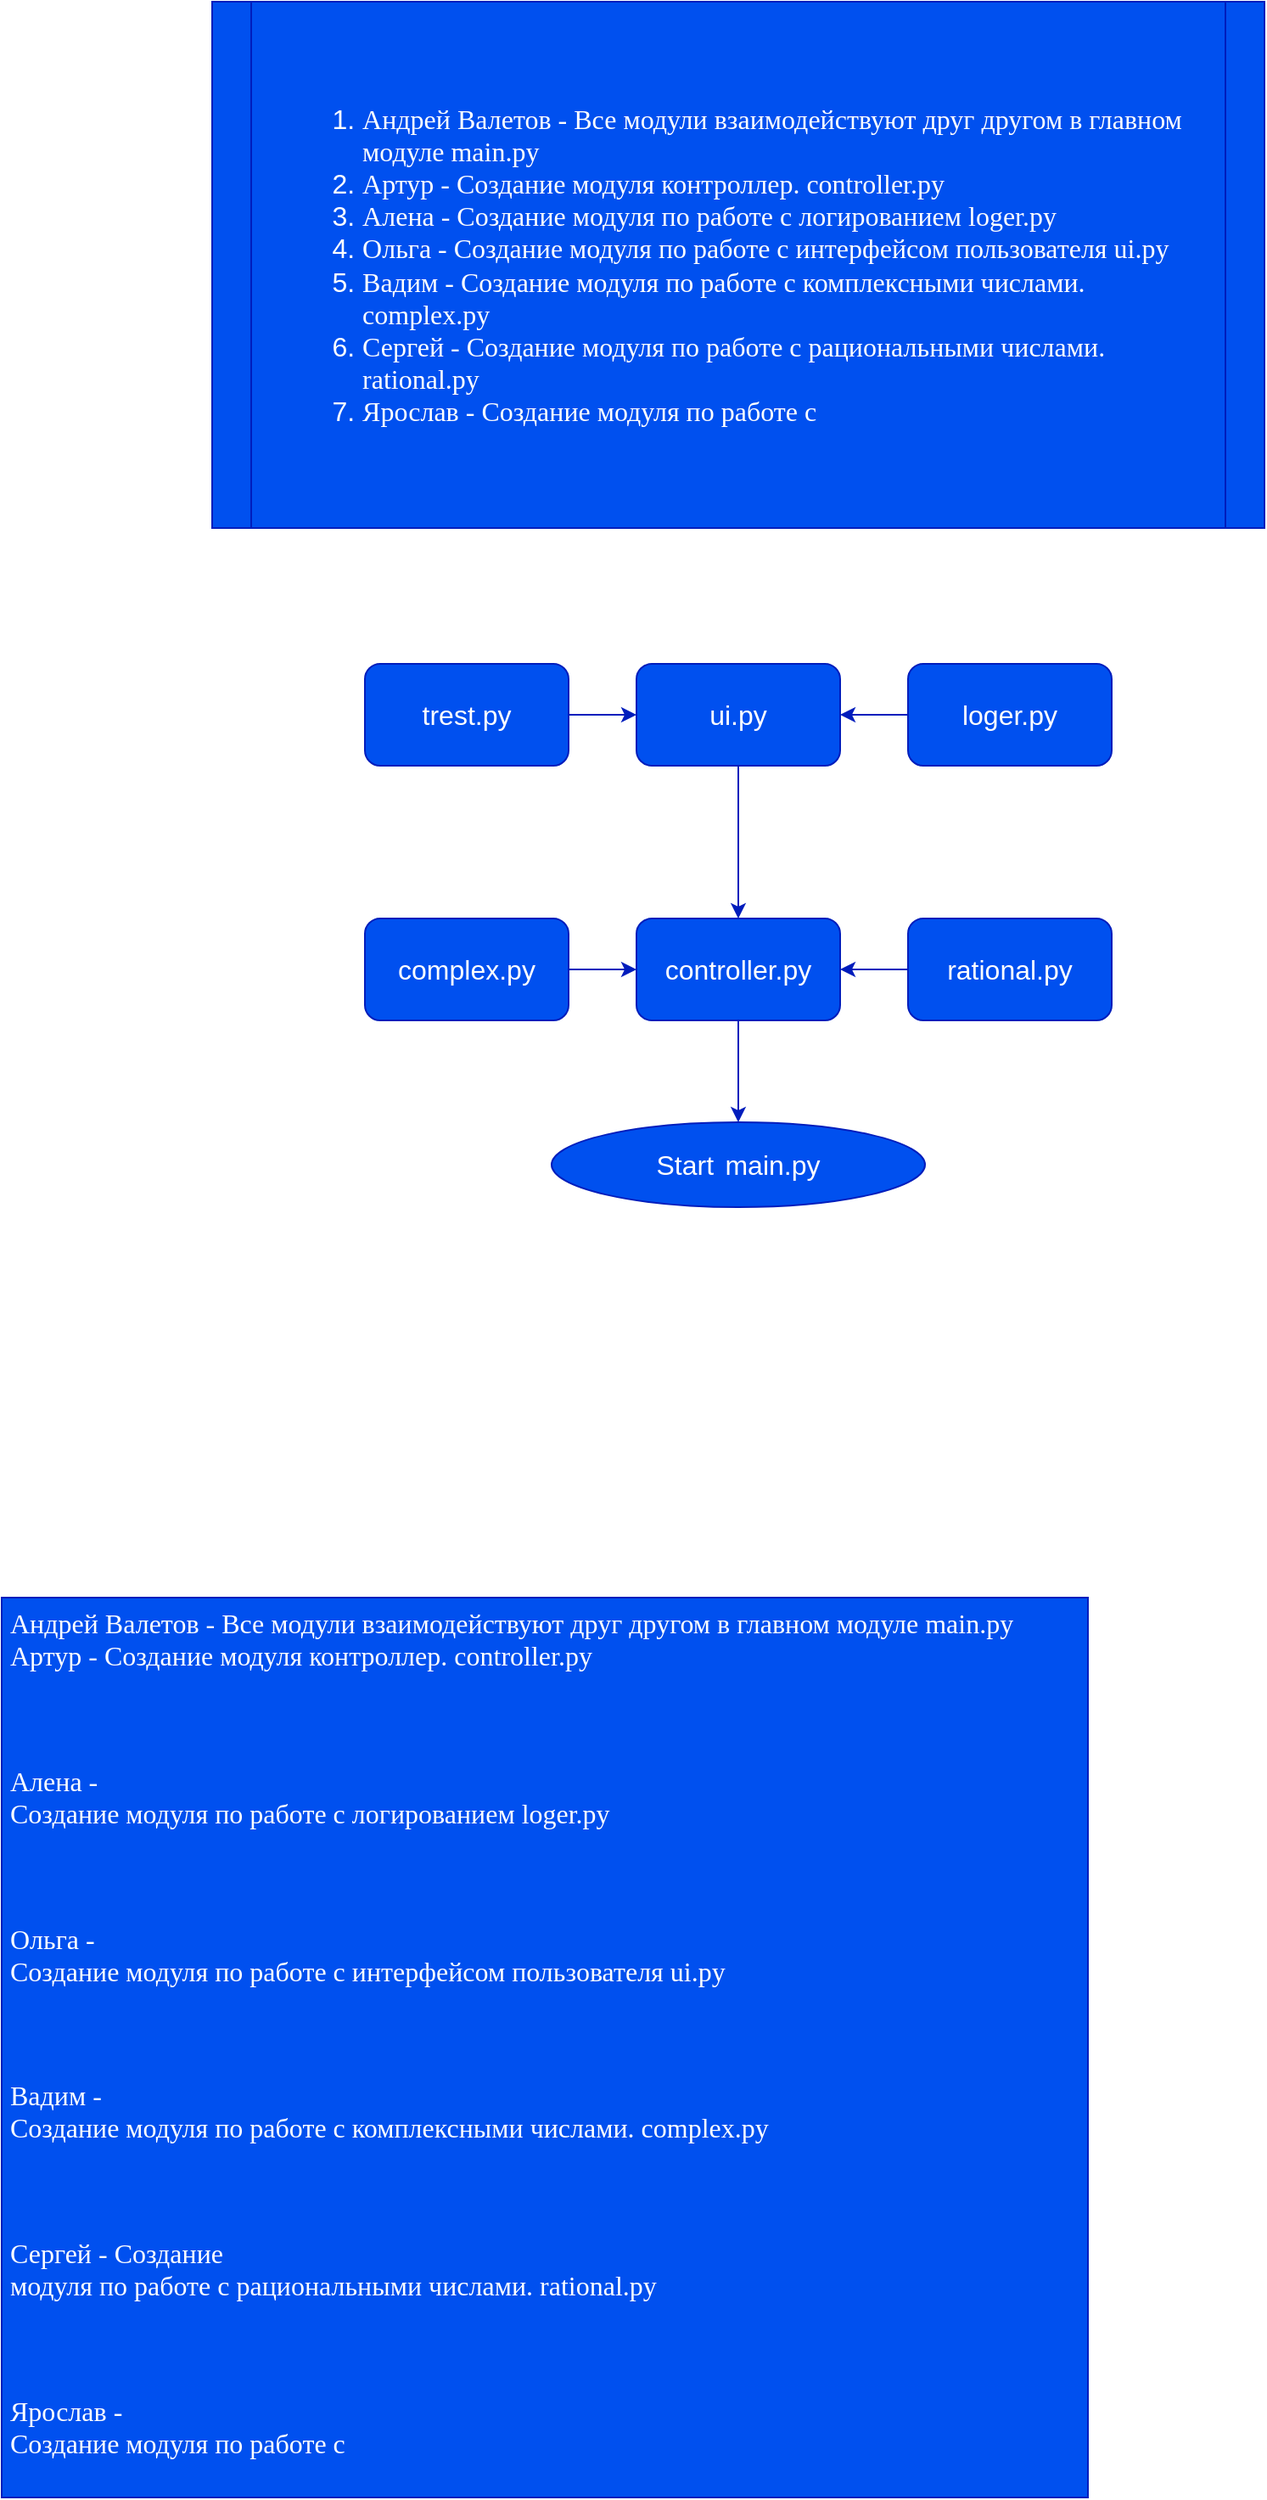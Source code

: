 <mxfile>
    <diagram id="idvBImSLJ7fbhBsAqDK6" name="Страница 1">
        <mxGraphModel dx="1699" dy="397" grid="1" gridSize="10" guides="1" tooltips="1" connect="1" arrows="1" fold="1" page="1" pageScale="1" pageWidth="827" pageHeight="1169" math="0" shadow="0">
            <root>
                <mxCell id="0"/>
                <mxCell id="1" parent="0"/>
                <mxCell id="14" value="" style="edgeStyle=none;html=1;fontFamily=Helvetica;fontSize=16;fontColor=#FFFFFF;labelBackgroundColor=none;fillColor=#0050ef;strokeColor=#001DBC;" edge="1" parent="1" source="2" target="8">
                    <mxGeometry relative="1" as="geometry"/>
                </mxCell>
                <mxCell id="2" value="&lt;div style=&quot;font-size: 16px ; line-height: 22px&quot;&gt;&lt;div style=&quot;line-height: 22px&quot;&gt;&lt;font&gt;complex.py&lt;/font&gt;&lt;/div&gt;&lt;/div&gt;" style="rounded=1;whiteSpace=wrap;html=1;fontColor=#ffffff;labelBackgroundColor=none;fillColor=#0050ef;strokeColor=#001DBC;" vertex="1" parent="1">
                    <mxGeometry x="194" y="570" width="120" height="60" as="geometry"/>
                </mxCell>
                <mxCell id="15" value="" style="edgeStyle=none;html=1;fontFamily=Helvetica;fontSize=16;fontColor=#FFFFFF;labelBackgroundColor=none;fillColor=#0050ef;strokeColor=#001DBC;" edge="1" parent="1" source="4" target="8">
                    <mxGeometry relative="1" as="geometry"/>
                </mxCell>
                <mxCell id="4" value="&lt;div style=&quot;font-size: 16px; line-height: 22px;&quot;&gt;rational.py&lt;/div&gt;" style="rounded=1;whiteSpace=wrap;html=1;fontColor=#ffffff;labelBackgroundColor=none;fillColor=#0050ef;strokeColor=#001DBC;" vertex="1" parent="1">
                    <mxGeometry x="514" y="570" width="120" height="60" as="geometry"/>
                </mxCell>
                <mxCell id="25" value="" style="edgeStyle=none;html=1;fontFamily=Helvetica;fontSize=16;fontColor=#FFFFFF;labelBackgroundColor=none;fillColor=#0050ef;strokeColor=#001DBC;" edge="1" parent="1" source="5" target="10">
                    <mxGeometry relative="1" as="geometry"/>
                </mxCell>
                <mxCell id="5" value="&lt;font style=&quot;font-size: 16px&quot;&gt;trest.py&lt;/font&gt;" style="rounded=1;whiteSpace=wrap;html=1;fontColor=#ffffff;labelBackgroundColor=none;fillColor=#0050ef;strokeColor=#001DBC;" vertex="1" parent="1">
                    <mxGeometry x="194" y="420" width="120" height="60" as="geometry"/>
                </mxCell>
                <mxCell id="6" value="&lt;font style=&quot;font-size: 16px&quot;&gt;Start&lt;/font&gt;&amp;nbsp;&amp;nbsp;&lt;span style=&quot;font-size: 16px&quot;&gt;main.py&lt;/span&gt;" style="ellipse;whiteSpace=wrap;html=1;fontColor=#ffffff;labelBackgroundColor=none;fillColor=#0050ef;strokeColor=#001DBC;" vertex="1" parent="1">
                    <mxGeometry x="304" y="690" width="220" height="50" as="geometry"/>
                </mxCell>
                <mxCell id="N_-a8doVJrKgkuxw_7Om-27" value="" style="edgeStyle=none;html=1;fontFamily=Helvetica;fontSize=16;fontColor=#FFFFFF;labelBackgroundColor=none;fillColor=#0050ef;strokeColor=#001DBC;" edge="1" parent="1" source="8" target="6">
                    <mxGeometry relative="1" as="geometry"/>
                </mxCell>
                <mxCell id="8" value="&lt;font style=&quot;font-size: 16px&quot;&gt;controller.py&lt;/font&gt;" style="rounded=1;whiteSpace=wrap;html=1;fontColor=#ffffff;labelBackgroundColor=none;fillColor=#0050ef;strokeColor=#001DBC;" vertex="1" parent="1">
                    <mxGeometry x="354" y="570" width="120" height="60" as="geometry"/>
                </mxCell>
                <mxCell id="18" value="" style="edgeStyle=none;html=1;fontFamily=Helvetica;fontSize=16;fontColor=#FFFFFF;labelBackgroundColor=none;fillColor=#0050ef;strokeColor=#001DBC;" edge="1" parent="1" source="9" target="10">
                    <mxGeometry relative="1" as="geometry"/>
                </mxCell>
                <mxCell id="9" value="&lt;font style=&quot;font-size: 16px&quot;&gt;loger.py&lt;/font&gt;" style="rounded=1;whiteSpace=wrap;html=1;fontColor=#ffffff;labelBackgroundColor=none;fillColor=#0050ef;strokeColor=#001DBC;" vertex="1" parent="1">
                    <mxGeometry x="514" y="420" width="120" height="60" as="geometry"/>
                </mxCell>
                <mxCell id="N_-a8doVJrKgkuxw_7Om-29" value="" style="edgeStyle=none;html=1;fontFamily=Helvetica;fontSize=16;fontColor=#FFFFFF;labelBackgroundColor=none;fillColor=#0050ef;strokeColor=#001DBC;entryX=0.5;entryY=0;entryDx=0;entryDy=0;" edge="1" parent="1" source="10" target="8">
                    <mxGeometry relative="1" as="geometry">
                        <mxPoint x="414" y="520" as="targetPoint"/>
                    </mxGeometry>
                </mxCell>
                <mxCell id="10" value="&lt;font style=&quot;font-size: 16px&quot;&gt;ui.py&lt;/font&gt;" style="rounded=1;whiteSpace=wrap;html=1;fontColor=#ffffff;labelBackgroundColor=none;fillColor=#0050ef;strokeColor=#001DBC;" vertex="1" parent="1">
                    <mxGeometry x="354" y="420" width="120" height="60" as="geometry"/>
                </mxCell>
                <mxCell id="N_-a8doVJrKgkuxw_7Om-34" value="&lt;p class=&quot;MsoNormal&quot; style=&quot;margin-bottom: 0cm ; margin-bottom: 0.0pt ; line-height: normal&quot;&gt;&lt;/p&gt;&lt;div style=&quot;text-align: left&quot;&gt;&lt;ol&gt;&lt;li&gt;&lt;span style=&quot;font-size: 12.0pt ; line-height: 107% ; font-family: &amp;#34;times new roman&amp;#34; , serif&quot;&gt;Андрей Валетов -&amp;nbsp;Все модули взаимодействуют друг другом в главном&lt;br/&gt;модуле&amp;nbsp;main.py&lt;/span&gt;&lt;/li&gt;&lt;li&gt;&lt;span style=&quot;font-size: 12.0pt ; line-height: 107% ; font-family: &amp;#34;times new roman&amp;#34; , serif&quot;&gt;Артур&amp;nbsp;- Создание модуля контроллер.&amp;nbsp;controller.py&lt;br&gt;&lt;/span&gt;&lt;/li&gt;&lt;li&gt;&lt;span style=&quot;font-size: 12.0pt ; line-height: 107% ; font-family: &amp;#34;times new roman&amp;#34; , serif&quot;&gt;Алена&amp;nbsp;- Создание модуля по работе с логированием loger.py&lt;br&gt;&lt;/span&gt;&lt;/li&gt;&lt;li&gt;&lt;span style=&quot;font-size: 12.0pt ; line-height: 107% ; font-family: &amp;#34;times new roman&amp;#34; , serif&quot;&gt;Ольга&amp;nbsp;- Создание модуля по работе с интерфейсом пользователя ui.py&lt;br&gt;&lt;/span&gt;&lt;/li&gt;&lt;li&gt;&lt;span style=&quot;font-size: 12.0pt ; line-height: 107% ; font-family: &amp;#34;times new roman&amp;#34; , serif&quot;&gt;Вадим&amp;nbsp;- Создание модуля по работе с комплексными числами.&lt;br/&gt;complex.py&lt;br&gt;&lt;/span&gt;&lt;/li&gt;&lt;li&gt;&lt;span style=&quot;font-size: 12.0pt ; line-height: 107% ; font-family: &amp;#34;times new roman&amp;#34; , serif&quot;&gt;Сергей&amp;nbsp;-&amp;nbsp;Создание модуля по работе с рациональными числами.&lt;br/&gt;rational.py&lt;br&gt;&lt;/span&gt;&lt;/li&gt;&lt;li&gt;&lt;span style=&quot;font-size: 12.0pt ; line-height: 107% ; font-family: &amp;#34;times new roman&amp;#34; , serif&quot;&gt;Ярослав&amp;nbsp;- Создание модуля по работе с&lt;br&gt;&lt;/span&gt;&lt;/li&gt;&lt;/ol&gt;&lt;/div&gt;" style="shape=process;whiteSpace=wrap;html=1;backgroundOutline=1;labelBackgroundColor=none;fontFamily=Helvetica;fontSize=16;fontColor=#ffffff;size=0.037;fillColor=#0050ef;strokeColor=#001DBC;" vertex="1" parent="1">
                    <mxGeometry x="104" y="30" width="620" height="310" as="geometry"/>
                </mxCell>
                <mxCell id="N_-a8doVJrKgkuxw_7Om-35" value="&lt;p class=&quot;MsoNormal&quot; style=&quot;margin-bottom: 0cm ; margin-bottom: 0.0pt&quot;&gt;&lt;span style=&quot;font-size: 12.0pt ; line-height: 107% ; font-family: &amp;#34;times new roman&amp;#34; , serif&quot;&gt;Андрей Валетов -&amp;nbsp;Все модули взаимодействуют друг другом в главном модуле&amp;nbsp;main.py&lt;/span&gt;&lt;/p&gt;&lt;span style=&quot;font-family: &amp;#34;times new roman&amp;#34; , serif ; font-size: 12pt&quot;&gt;Артур&amp;nbsp;-&amp;nbsp;&lt;/span&gt;&lt;span style=&quot;font-family: &amp;#34;times new roman&amp;#34; , serif ; font-size: 12pt&quot;&gt;Создание модуля контроллер.&amp;nbsp;controller.py&lt;/span&gt;&lt;span style=&quot;font-family: &amp;#34;times new roman&amp;#34; , serif ; font-size: 12pt&quot;&gt;&lt;br&gt;&lt;/span&gt;&lt;br&gt;&lt;br&gt;&lt;p class=&quot;MsoNormal&quot; style=&quot;margin-bottom: 0cm ; margin-bottom: 0.0pt&quot;&gt;&lt;span style=&quot;font-size: 12.0pt ; line-height: 107% ; font-family: &amp;#34;times new roman&amp;#34; , serif&quot;&gt;Алена&amp;nbsp;-&lt;br&gt;Создание модуля по работе с логированием loger.py&lt;/span&gt;&lt;/p&gt;&lt;br&gt;&lt;br&gt;&lt;p class=&quot;MsoNormal&quot; style=&quot;margin-bottom: 0cm ; margin-bottom: 0.0pt&quot;&gt;&lt;span style=&quot;font-size: 12.0pt ; line-height: 107% ; font-family: &amp;#34;times new roman&amp;#34; , serif&quot;&gt;Ольга&amp;nbsp;-&lt;br&gt;Создание модуля по работе с интерфейсом пользователя ui.py&lt;/span&gt;&lt;/p&gt;&lt;br&gt;&lt;br&gt;&lt;p class=&quot;MsoNormal&quot; style=&quot;margin-bottom: 0cm ; margin-bottom: 0.0pt&quot;&gt;&lt;span style=&quot;font-size: 12.0pt ; line-height: 107% ; font-family: &amp;#34;times new roman&amp;#34; , serif&quot;&gt;Вадим&amp;nbsp;-&lt;br&gt;Создание модуля по работе с комплексными числами. complex.py&lt;/span&gt;&lt;/p&gt;&lt;br&gt;&lt;br&gt;&lt;p class=&quot;MsoNormal&quot; style=&quot;margin-bottom: 0cm ; margin-bottom: 0.0pt&quot;&gt;&lt;span style=&quot;font-size: 12.0pt ; line-height: 107% ; font-family: &amp;#34;times new roman&amp;#34; , serif&quot;&gt;Сергей&amp;nbsp;-&amp;nbsp;Создание&lt;br&gt;модуля по работе с рациональными числами. rational.py&lt;/span&gt;&lt;/p&gt;&lt;br&gt;&lt;br&gt;&lt;p class=&quot;MsoNormal&quot; style=&quot;margin-bottom: 0cm ; margin-bottom: 0.0pt&quot;&gt;&lt;span style=&quot;font-size: 12.0pt ; line-height: 107% ; font-family: &amp;#34;times new roman&amp;#34; , serif&quot;&gt;Ярослав&amp;nbsp;-&lt;br&gt;Создание модуля по работе с&lt;/span&gt;&lt;/p&gt;" style="text;html=1;strokeColor=#001DBC;fillColor=#0050ef;spacing=5;spacingTop=-20;whiteSpace=wrap;overflow=hidden;rounded=0;labelBackgroundColor=none;fontFamily=Times New Roman;fontSize=16;fontColor=#ffffff;" vertex="1" parent="1">
                    <mxGeometry x="-20" y="970" width="640" height="530" as="geometry"/>
                </mxCell>
            </root>
        </mxGraphModel>
    </diagram>
</mxfile>